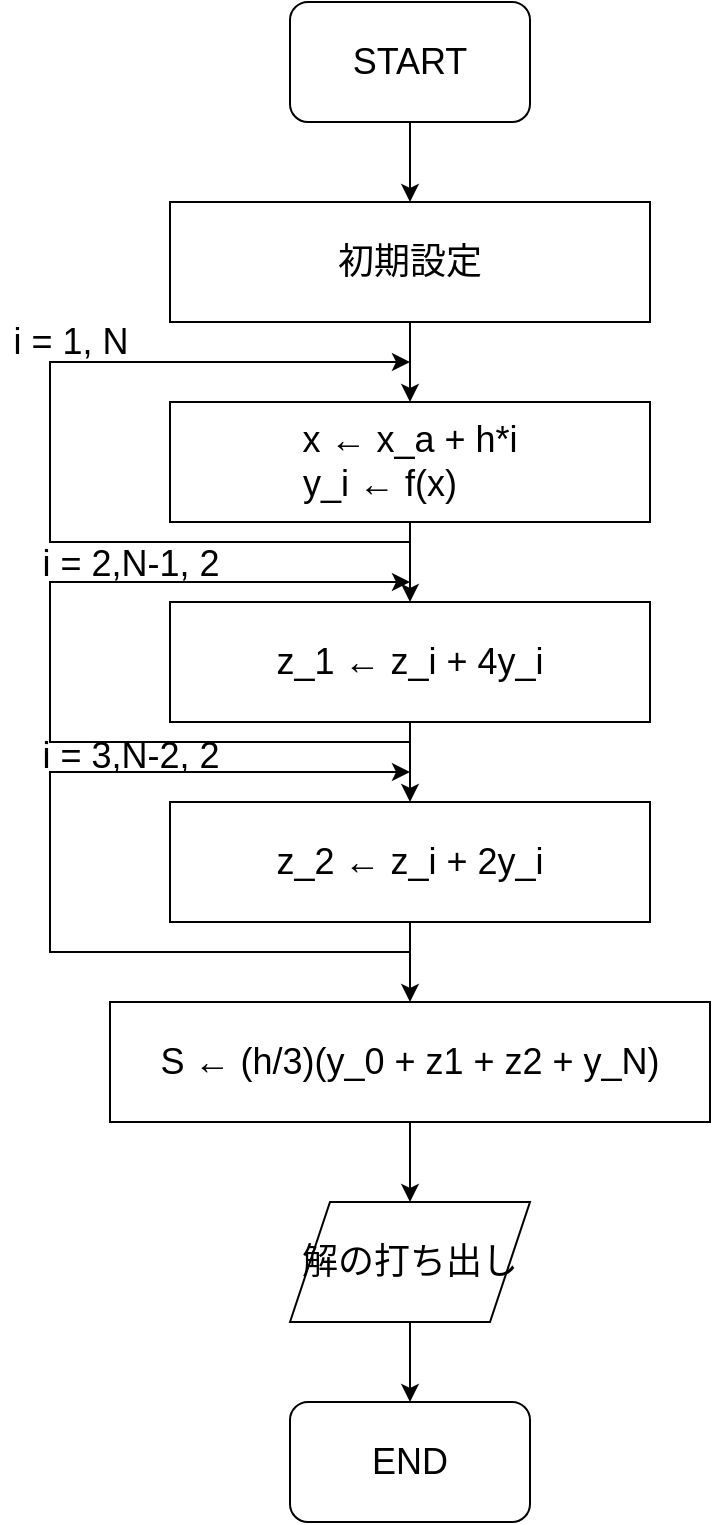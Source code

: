 <mxfile version="13.6.10" type="device"><diagram id="C5RBs43oDa-KdzZeNtuy" name="Page-1"><mxGraphModel dx="946" dy="517" grid="1" gridSize="10" guides="1" tooltips="1" connect="1" arrows="1" fold="1" page="1" pageScale="1" pageWidth="827" pageHeight="1169" math="0" shadow="0"><root><mxCell id="WIyWlLk6GJQsqaUBKTNV-0"/><mxCell id="WIyWlLk6GJQsqaUBKTNV-1" parent="WIyWlLk6GJQsqaUBKTNV-0"/><mxCell id="6URc4eT0p79Ea919AW-z-0" value="END" style="rounded=1;whiteSpace=wrap;html=1;fontSize=18;" vertex="1" parent="WIyWlLk6GJQsqaUBKTNV-1"><mxGeometry x="180" y="740" width="120" height="60" as="geometry"/></mxCell><mxCell id="6URc4eT0p79Ea919AW-z-3" value="" style="edgeStyle=orthogonalEdgeStyle;rounded=0;orthogonalLoop=1;jettySize=auto;html=1;fontSize=18;" edge="1" parent="WIyWlLk6GJQsqaUBKTNV-1" source="6URc4eT0p79Ea919AW-z-1" target="6URc4eT0p79Ea919AW-z-2"><mxGeometry relative="1" as="geometry"/></mxCell><mxCell id="6URc4eT0p79Ea919AW-z-1" value="&lt;font style=&quot;font-size: 18px;&quot;&gt;START&lt;/font&gt;" style="rounded=1;whiteSpace=wrap;html=1;fontSize=18;" vertex="1" parent="WIyWlLk6GJQsqaUBKTNV-1"><mxGeometry x="180" y="40" width="120" height="60" as="geometry"/></mxCell><mxCell id="6URc4eT0p79Ea919AW-z-5" value="" style="edgeStyle=orthogonalEdgeStyle;rounded=0;orthogonalLoop=1;jettySize=auto;html=1;fontSize=18;" edge="1" parent="WIyWlLk6GJQsqaUBKTNV-1" source="6URc4eT0p79Ea919AW-z-2" target="6URc4eT0p79Ea919AW-z-4"><mxGeometry relative="1" as="geometry"/></mxCell><mxCell id="6URc4eT0p79Ea919AW-z-2" value="初期設定" style="rounded=0;whiteSpace=wrap;html=1;fontSize=18;" vertex="1" parent="WIyWlLk6GJQsqaUBKTNV-1"><mxGeometry x="120" y="140" width="240" height="60" as="geometry"/></mxCell><mxCell id="6URc4eT0p79Ea919AW-z-7" value="" style="edgeStyle=orthogonalEdgeStyle;rounded=0;orthogonalLoop=1;jettySize=auto;html=1;fontSize=18;" edge="1" parent="WIyWlLk6GJQsqaUBKTNV-1" source="6URc4eT0p79Ea919AW-z-4" target="6URc4eT0p79Ea919AW-z-6"><mxGeometry relative="1" as="geometry"/></mxCell><mxCell id="6URc4eT0p79Ea919AW-z-4" value="x ← x_a + h*i&lt;br&gt;y_i ← f(x)&amp;nbsp; &amp;nbsp; &amp;nbsp;&amp;nbsp;" style="rounded=0;whiteSpace=wrap;html=1;fontSize=18;" vertex="1" parent="WIyWlLk6GJQsqaUBKTNV-1"><mxGeometry x="120" y="240" width="240" height="60" as="geometry"/></mxCell><mxCell id="6URc4eT0p79Ea919AW-z-9" value="" style="edgeStyle=orthogonalEdgeStyle;rounded=0;orthogonalLoop=1;jettySize=auto;html=1;fontSize=18;" edge="1" parent="WIyWlLk6GJQsqaUBKTNV-1" source="6URc4eT0p79Ea919AW-z-6" target="6URc4eT0p79Ea919AW-z-8"><mxGeometry relative="1" as="geometry"/></mxCell><mxCell id="6URc4eT0p79Ea919AW-z-6" value="z_1 ← z_i + 4y_i" style="rounded=0;whiteSpace=wrap;html=1;fontSize=18;" vertex="1" parent="WIyWlLk6GJQsqaUBKTNV-1"><mxGeometry x="120" y="340" width="240" height="60" as="geometry"/></mxCell><mxCell id="6URc4eT0p79Ea919AW-z-11" value="" style="edgeStyle=orthogonalEdgeStyle;rounded=0;orthogonalLoop=1;jettySize=auto;html=1;fontSize=18;" edge="1" parent="WIyWlLk6GJQsqaUBKTNV-1" source="6URc4eT0p79Ea919AW-z-8" target="6URc4eT0p79Ea919AW-z-10"><mxGeometry relative="1" as="geometry"/></mxCell><mxCell id="6URc4eT0p79Ea919AW-z-8" value="z_2 ← z_i + 2y_i" style="rounded=0;whiteSpace=wrap;html=1;fontSize=18;" vertex="1" parent="WIyWlLk6GJQsqaUBKTNV-1"><mxGeometry x="120" y="440" width="240" height="60" as="geometry"/></mxCell><mxCell id="6URc4eT0p79Ea919AW-z-13" value="" style="edgeStyle=orthogonalEdgeStyle;rounded=0;orthogonalLoop=1;jettySize=auto;html=1;fontSize=18;" edge="1" parent="WIyWlLk6GJQsqaUBKTNV-1" source="6URc4eT0p79Ea919AW-z-10" target="6URc4eT0p79Ea919AW-z-12"><mxGeometry relative="1" as="geometry"/></mxCell><mxCell id="6URc4eT0p79Ea919AW-z-10" value="S ← (h/3)(y_0 + z1 + z2 + y_N)" style="rounded=0;whiteSpace=wrap;html=1;fontSize=18;" vertex="1" parent="WIyWlLk6GJQsqaUBKTNV-1"><mxGeometry x="90" y="540" width="300" height="60" as="geometry"/></mxCell><mxCell id="6URc4eT0p79Ea919AW-z-14" value="" style="edgeStyle=orthogonalEdgeStyle;rounded=0;orthogonalLoop=1;jettySize=auto;html=1;fontSize=18;" edge="1" parent="WIyWlLk6GJQsqaUBKTNV-1" source="6URc4eT0p79Ea919AW-z-12" target="6URc4eT0p79Ea919AW-z-0"><mxGeometry relative="1" as="geometry"/></mxCell><mxCell id="6URc4eT0p79Ea919AW-z-12" value="解の打ち出し" style="shape=parallelogram;perimeter=parallelogramPerimeter;whiteSpace=wrap;html=1;fixedSize=1;rounded=0;fontSize=18;" vertex="1" parent="WIyWlLk6GJQsqaUBKTNV-1"><mxGeometry x="180" y="640" width="120" height="60" as="geometry"/></mxCell><mxCell id="6URc4eT0p79Ea919AW-z-15" value="" style="endArrow=classic;html=1;fontSize=18;rounded=0;" edge="1" parent="WIyWlLk6GJQsqaUBKTNV-1"><mxGeometry width="50" height="50" relative="1" as="geometry"><mxPoint x="240" y="310" as="sourcePoint"/><mxPoint x="240" y="220" as="targetPoint"/><Array as="points"><mxPoint x="60" y="310"/><mxPoint x="60" y="220"/></Array></mxGeometry></mxCell><mxCell id="6URc4eT0p79Ea919AW-z-16" value="i = 1, N" style="text;html=1;align=center;verticalAlign=middle;resizable=0;points=[];autosize=1;fontSize=18;" vertex="1" parent="WIyWlLk6GJQsqaUBKTNV-1"><mxGeometry x="35" y="195" width="70" height="30" as="geometry"/></mxCell><mxCell id="6URc4eT0p79Ea919AW-z-17" value="" style="endArrow=classic;html=1;fontSize=18;rounded=0;" edge="1" parent="WIyWlLk6GJQsqaUBKTNV-1"><mxGeometry width="50" height="50" relative="1" as="geometry"><mxPoint x="240" y="410" as="sourcePoint"/><mxPoint x="240" y="330" as="targetPoint"/><Array as="points"><mxPoint x="60" y="410"/><mxPoint x="60" y="330"/></Array></mxGeometry></mxCell><mxCell id="6URc4eT0p79Ea919AW-z-18" value="i = 2,N-1, 2" style="text;html=1;align=center;verticalAlign=middle;resizable=0;points=[];autosize=1;fontSize=18;" vertex="1" parent="WIyWlLk6GJQsqaUBKTNV-1"><mxGeometry x="50" y="306" width="100" height="30" as="geometry"/></mxCell><mxCell id="6URc4eT0p79Ea919AW-z-20" value="" style="endArrow=classic;html=1;fontSize=18;rounded=0;" edge="1" parent="WIyWlLk6GJQsqaUBKTNV-1"><mxGeometry width="50" height="50" relative="1" as="geometry"><mxPoint x="240" y="515" as="sourcePoint"/><mxPoint x="240" y="425" as="targetPoint"/><Array as="points"><mxPoint x="60" y="515"/><mxPoint x="60" y="425"/></Array></mxGeometry></mxCell><mxCell id="6URc4eT0p79Ea919AW-z-21" value="i = 3,N-2, 2" style="text;html=1;align=center;verticalAlign=middle;resizable=0;points=[];autosize=1;fontSize=18;" vertex="1" parent="WIyWlLk6GJQsqaUBKTNV-1"><mxGeometry x="50" y="402" width="100" height="30" as="geometry"/></mxCell></root></mxGraphModel></diagram></mxfile>